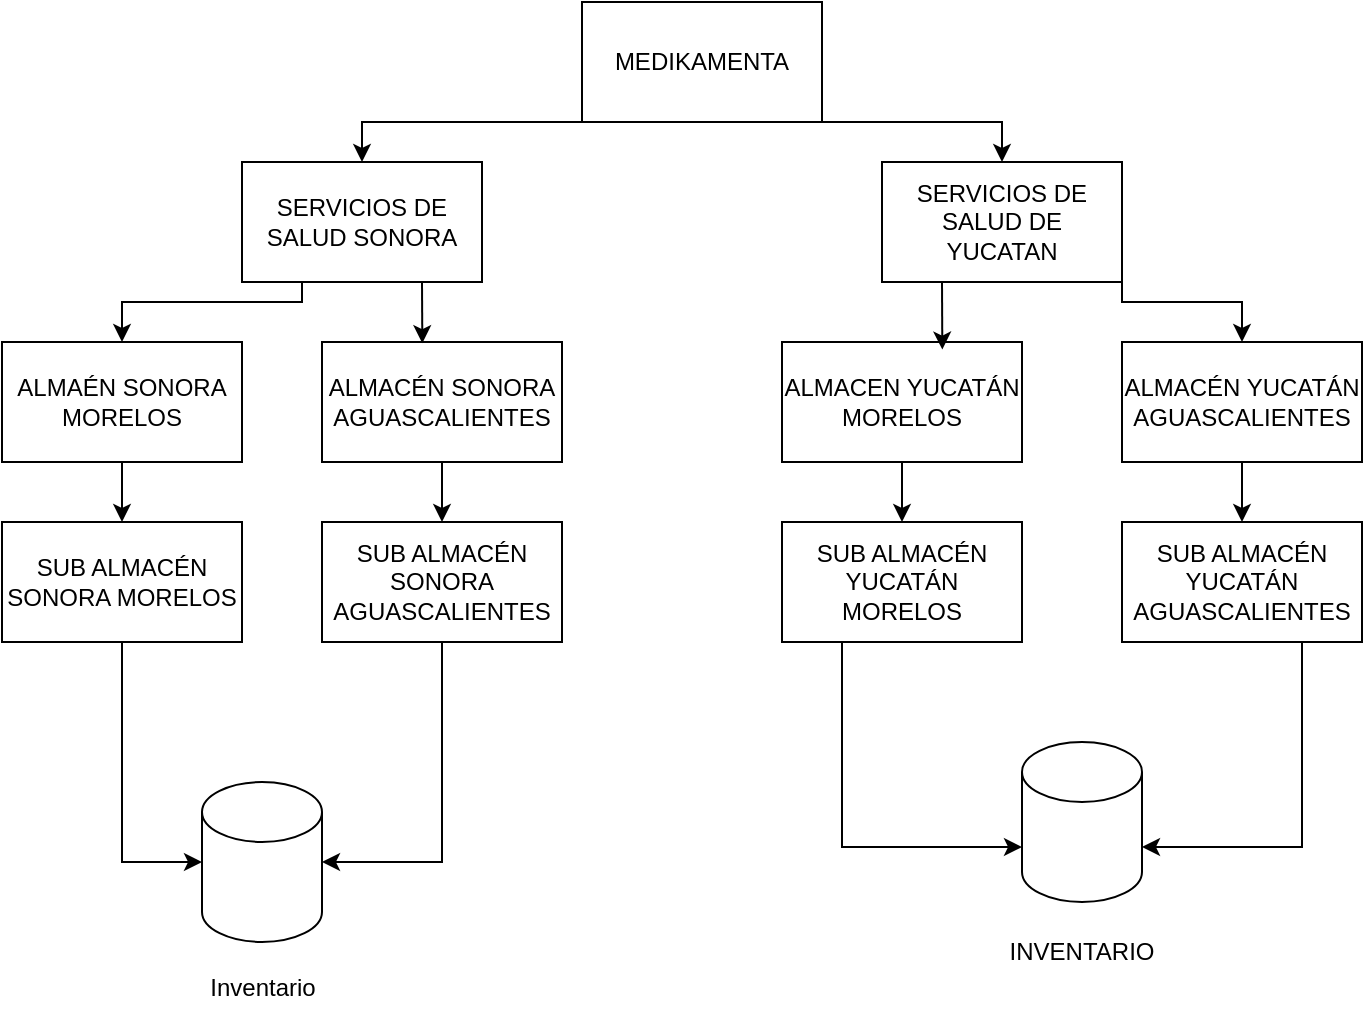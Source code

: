 <mxfile version="28.2.3">
  <diagram name="Página-1" id="3MIklEposQObtRPu--9t">
    <mxGraphModel dx="1008" dy="1126" grid="1" gridSize="10" guides="1" tooltips="1" connect="1" arrows="1" fold="1" page="1" pageScale="1" pageWidth="827" pageHeight="1169" math="0" shadow="0">
      <root>
        <mxCell id="0" />
        <mxCell id="1" parent="0" />
        <mxCell id="gnKVhpXIuqmrQUkEP_gw-18" style="edgeStyle=orthogonalEdgeStyle;rounded=0;orthogonalLoop=1;jettySize=auto;html=1;exitX=0;exitY=1;exitDx=0;exitDy=0;entryX=0.5;entryY=0;entryDx=0;entryDy=0;" edge="1" parent="1" source="gnKVhpXIuqmrQUkEP_gw-7" target="gnKVhpXIuqmrQUkEP_gw-8">
          <mxGeometry relative="1" as="geometry">
            <Array as="points">
              <mxPoint x="200" y="130" />
            </Array>
          </mxGeometry>
        </mxCell>
        <mxCell id="gnKVhpXIuqmrQUkEP_gw-19" style="edgeStyle=orthogonalEdgeStyle;rounded=0;orthogonalLoop=1;jettySize=auto;html=1;exitX=1;exitY=1;exitDx=0;exitDy=0;entryX=0.5;entryY=0;entryDx=0;entryDy=0;" edge="1" parent="1" source="gnKVhpXIuqmrQUkEP_gw-7" target="gnKVhpXIuqmrQUkEP_gw-9">
          <mxGeometry relative="1" as="geometry">
            <Array as="points">
              <mxPoint x="520" y="130" />
            </Array>
          </mxGeometry>
        </mxCell>
        <mxCell id="gnKVhpXIuqmrQUkEP_gw-7" value="MEDIKAMENTA" style="rounded=0;whiteSpace=wrap;html=1;" vertex="1" parent="1">
          <mxGeometry x="310" y="70" width="120" height="60" as="geometry" />
        </mxCell>
        <mxCell id="gnKVhpXIuqmrQUkEP_gw-20" style="edgeStyle=orthogonalEdgeStyle;rounded=0;orthogonalLoop=1;jettySize=auto;html=1;exitX=0.25;exitY=1;exitDx=0;exitDy=0;" edge="1" parent="1" source="gnKVhpXIuqmrQUkEP_gw-8" target="gnKVhpXIuqmrQUkEP_gw-12">
          <mxGeometry relative="1" as="geometry">
            <Array as="points">
              <mxPoint x="170" y="220" />
              <mxPoint x="80" y="220" />
            </Array>
          </mxGeometry>
        </mxCell>
        <mxCell id="gnKVhpXIuqmrQUkEP_gw-8" value="SERVICIOS DE SALUD SONORA" style="rounded=0;whiteSpace=wrap;html=1;" vertex="1" parent="1">
          <mxGeometry x="140" y="150" width="120" height="60" as="geometry" />
        </mxCell>
        <mxCell id="gnKVhpXIuqmrQUkEP_gw-26" style="edgeStyle=orthogonalEdgeStyle;rounded=0;orthogonalLoop=1;jettySize=auto;html=1;exitX=1;exitY=1;exitDx=0;exitDy=0;entryX=0.5;entryY=0;entryDx=0;entryDy=0;" edge="1" parent="1" source="gnKVhpXIuqmrQUkEP_gw-9" target="gnKVhpXIuqmrQUkEP_gw-11">
          <mxGeometry relative="1" as="geometry">
            <Array as="points">
              <mxPoint x="580" y="220" />
              <mxPoint x="640" y="220" />
            </Array>
          </mxGeometry>
        </mxCell>
        <mxCell id="gnKVhpXIuqmrQUkEP_gw-9" value="SERVICIOS DE SALUD DE YUCATAN" style="rounded=0;whiteSpace=wrap;html=1;" vertex="1" parent="1">
          <mxGeometry x="460" y="150" width="120" height="60" as="geometry" />
        </mxCell>
        <mxCell id="gnKVhpXIuqmrQUkEP_gw-25" value="" style="edgeStyle=orthogonalEdgeStyle;rounded=0;orthogonalLoop=1;jettySize=auto;html=1;" edge="1" parent="1" source="gnKVhpXIuqmrQUkEP_gw-10" target="gnKVhpXIuqmrQUkEP_gw-16">
          <mxGeometry relative="1" as="geometry" />
        </mxCell>
        <mxCell id="gnKVhpXIuqmrQUkEP_gw-10" value="ALMACEN YUCATÁN MORELOS" style="rounded=0;whiteSpace=wrap;html=1;" vertex="1" parent="1">
          <mxGeometry x="410" y="240" width="120" height="60" as="geometry" />
        </mxCell>
        <mxCell id="gnKVhpXIuqmrQUkEP_gw-27" value="" style="edgeStyle=orthogonalEdgeStyle;rounded=0;orthogonalLoop=1;jettySize=auto;html=1;" edge="1" parent="1" source="gnKVhpXIuqmrQUkEP_gw-11" target="gnKVhpXIuqmrQUkEP_gw-17">
          <mxGeometry relative="1" as="geometry" />
        </mxCell>
        <mxCell id="gnKVhpXIuqmrQUkEP_gw-11" value="ALMACÉN YUCATÁN AGUASCALIENTES" style="rounded=0;whiteSpace=wrap;html=1;" vertex="1" parent="1">
          <mxGeometry x="580" y="240" width="120" height="60" as="geometry" />
        </mxCell>
        <mxCell id="gnKVhpXIuqmrQUkEP_gw-23" value="" style="edgeStyle=orthogonalEdgeStyle;rounded=0;orthogonalLoop=1;jettySize=auto;html=1;" edge="1" parent="1" source="gnKVhpXIuqmrQUkEP_gw-12" target="gnKVhpXIuqmrQUkEP_gw-14">
          <mxGeometry relative="1" as="geometry" />
        </mxCell>
        <mxCell id="gnKVhpXIuqmrQUkEP_gw-12" value="ALMAÉN SONORA MORELOS" style="rounded=0;whiteSpace=wrap;html=1;" vertex="1" parent="1">
          <mxGeometry x="20" y="240" width="120" height="60" as="geometry" />
        </mxCell>
        <mxCell id="gnKVhpXIuqmrQUkEP_gw-22" value="" style="edgeStyle=orthogonalEdgeStyle;rounded=0;orthogonalLoop=1;jettySize=auto;html=1;" edge="1" parent="1" source="gnKVhpXIuqmrQUkEP_gw-13" target="gnKVhpXIuqmrQUkEP_gw-15">
          <mxGeometry relative="1" as="geometry" />
        </mxCell>
        <mxCell id="gnKVhpXIuqmrQUkEP_gw-13" value="ALMACÉN SONORA AGUASCALIENTES" style="rounded=0;whiteSpace=wrap;html=1;" vertex="1" parent="1">
          <mxGeometry x="180" y="240" width="120" height="60" as="geometry" />
        </mxCell>
        <mxCell id="gnKVhpXIuqmrQUkEP_gw-14" value="SUB ALMACÉN SONORA MORELOS" style="rounded=0;whiteSpace=wrap;html=1;" vertex="1" parent="1">
          <mxGeometry x="20" y="330" width="120" height="60" as="geometry" />
        </mxCell>
        <mxCell id="gnKVhpXIuqmrQUkEP_gw-15" value="SUB ALMACÉN SONORA AGUASCALIENTES" style="rounded=0;whiteSpace=wrap;html=1;" vertex="1" parent="1">
          <mxGeometry x="180" y="330" width="120" height="60" as="geometry" />
        </mxCell>
        <mxCell id="gnKVhpXIuqmrQUkEP_gw-16" value="SUB ALMACÉN YUCATÁN MORELOS" style="rounded=0;whiteSpace=wrap;html=1;" vertex="1" parent="1">
          <mxGeometry x="410" y="330" width="120" height="60" as="geometry" />
        </mxCell>
        <mxCell id="gnKVhpXIuqmrQUkEP_gw-17" value="SUB ALMACÉN YUCATÁN AGUASCALIENTES" style="rounded=0;whiteSpace=wrap;html=1;" vertex="1" parent="1">
          <mxGeometry x="580" y="330" width="120" height="60" as="geometry" />
        </mxCell>
        <mxCell id="gnKVhpXIuqmrQUkEP_gw-21" style="edgeStyle=orthogonalEdgeStyle;rounded=0;orthogonalLoop=1;jettySize=auto;html=1;exitX=0.75;exitY=1;exitDx=0;exitDy=0;entryX=0.418;entryY=0.01;entryDx=0;entryDy=0;entryPerimeter=0;" edge="1" parent="1" source="gnKVhpXIuqmrQUkEP_gw-8" target="gnKVhpXIuqmrQUkEP_gw-13">
          <mxGeometry relative="1" as="geometry" />
        </mxCell>
        <mxCell id="gnKVhpXIuqmrQUkEP_gw-24" style="edgeStyle=orthogonalEdgeStyle;rounded=0;orthogonalLoop=1;jettySize=auto;html=1;exitX=0.25;exitY=1;exitDx=0;exitDy=0;entryX=0.668;entryY=0.063;entryDx=0;entryDy=0;entryPerimeter=0;" edge="1" parent="1" source="gnKVhpXIuqmrQUkEP_gw-9" target="gnKVhpXIuqmrQUkEP_gw-10">
          <mxGeometry relative="1" as="geometry" />
        </mxCell>
        <mxCell id="gnKVhpXIuqmrQUkEP_gw-28" value="" style="shape=cylinder3;whiteSpace=wrap;html=1;boundedLbl=1;backgroundOutline=1;size=15;" vertex="1" parent="1">
          <mxGeometry x="530" y="440" width="60" height="80" as="geometry" />
        </mxCell>
        <mxCell id="gnKVhpXIuqmrQUkEP_gw-29" value="" style="shape=cylinder3;whiteSpace=wrap;html=1;boundedLbl=1;backgroundOutline=1;size=15;" vertex="1" parent="1">
          <mxGeometry x="120" y="460" width="60" height="80" as="geometry" />
        </mxCell>
        <mxCell id="gnKVhpXIuqmrQUkEP_gw-30" style="edgeStyle=orthogonalEdgeStyle;rounded=0;orthogonalLoop=1;jettySize=auto;html=1;exitX=0.5;exitY=1;exitDx=0;exitDy=0;entryX=1;entryY=0.5;entryDx=0;entryDy=0;entryPerimeter=0;" edge="1" parent="1" source="gnKVhpXIuqmrQUkEP_gw-15" target="gnKVhpXIuqmrQUkEP_gw-29">
          <mxGeometry relative="1" as="geometry" />
        </mxCell>
        <mxCell id="gnKVhpXIuqmrQUkEP_gw-31" style="edgeStyle=orthogonalEdgeStyle;rounded=0;orthogonalLoop=1;jettySize=auto;html=1;exitX=0.5;exitY=1;exitDx=0;exitDy=0;entryX=0;entryY=0.5;entryDx=0;entryDy=0;entryPerimeter=0;" edge="1" parent="1" source="gnKVhpXIuqmrQUkEP_gw-14" target="gnKVhpXIuqmrQUkEP_gw-29">
          <mxGeometry relative="1" as="geometry" />
        </mxCell>
        <mxCell id="gnKVhpXIuqmrQUkEP_gw-32" style="edgeStyle=orthogonalEdgeStyle;rounded=0;orthogonalLoop=1;jettySize=auto;html=1;exitX=0.75;exitY=1;exitDx=0;exitDy=0;entryX=1;entryY=0;entryDx=0;entryDy=52.5;entryPerimeter=0;" edge="1" parent="1" source="gnKVhpXIuqmrQUkEP_gw-17" target="gnKVhpXIuqmrQUkEP_gw-28">
          <mxGeometry relative="1" as="geometry" />
        </mxCell>
        <mxCell id="gnKVhpXIuqmrQUkEP_gw-33" style="edgeStyle=orthogonalEdgeStyle;rounded=0;orthogonalLoop=1;jettySize=auto;html=1;exitX=0.25;exitY=1;exitDx=0;exitDy=0;entryX=0;entryY=0;entryDx=0;entryDy=52.5;entryPerimeter=0;" edge="1" parent="1" source="gnKVhpXIuqmrQUkEP_gw-16" target="gnKVhpXIuqmrQUkEP_gw-28">
          <mxGeometry relative="1" as="geometry" />
        </mxCell>
        <mxCell id="gnKVhpXIuqmrQUkEP_gw-34" value="Inventario" style="text;html=1;align=center;verticalAlign=middle;resizable=0;points=[];autosize=1;strokeColor=none;fillColor=none;" vertex="1" parent="1">
          <mxGeometry x="110" y="548" width="80" height="30" as="geometry" />
        </mxCell>
        <mxCell id="gnKVhpXIuqmrQUkEP_gw-35" value="INVENTARIO" style="text;html=1;align=center;verticalAlign=middle;whiteSpace=wrap;rounded=0;" vertex="1" parent="1">
          <mxGeometry x="530" y="530" width="60" height="30" as="geometry" />
        </mxCell>
      </root>
    </mxGraphModel>
  </diagram>
</mxfile>
